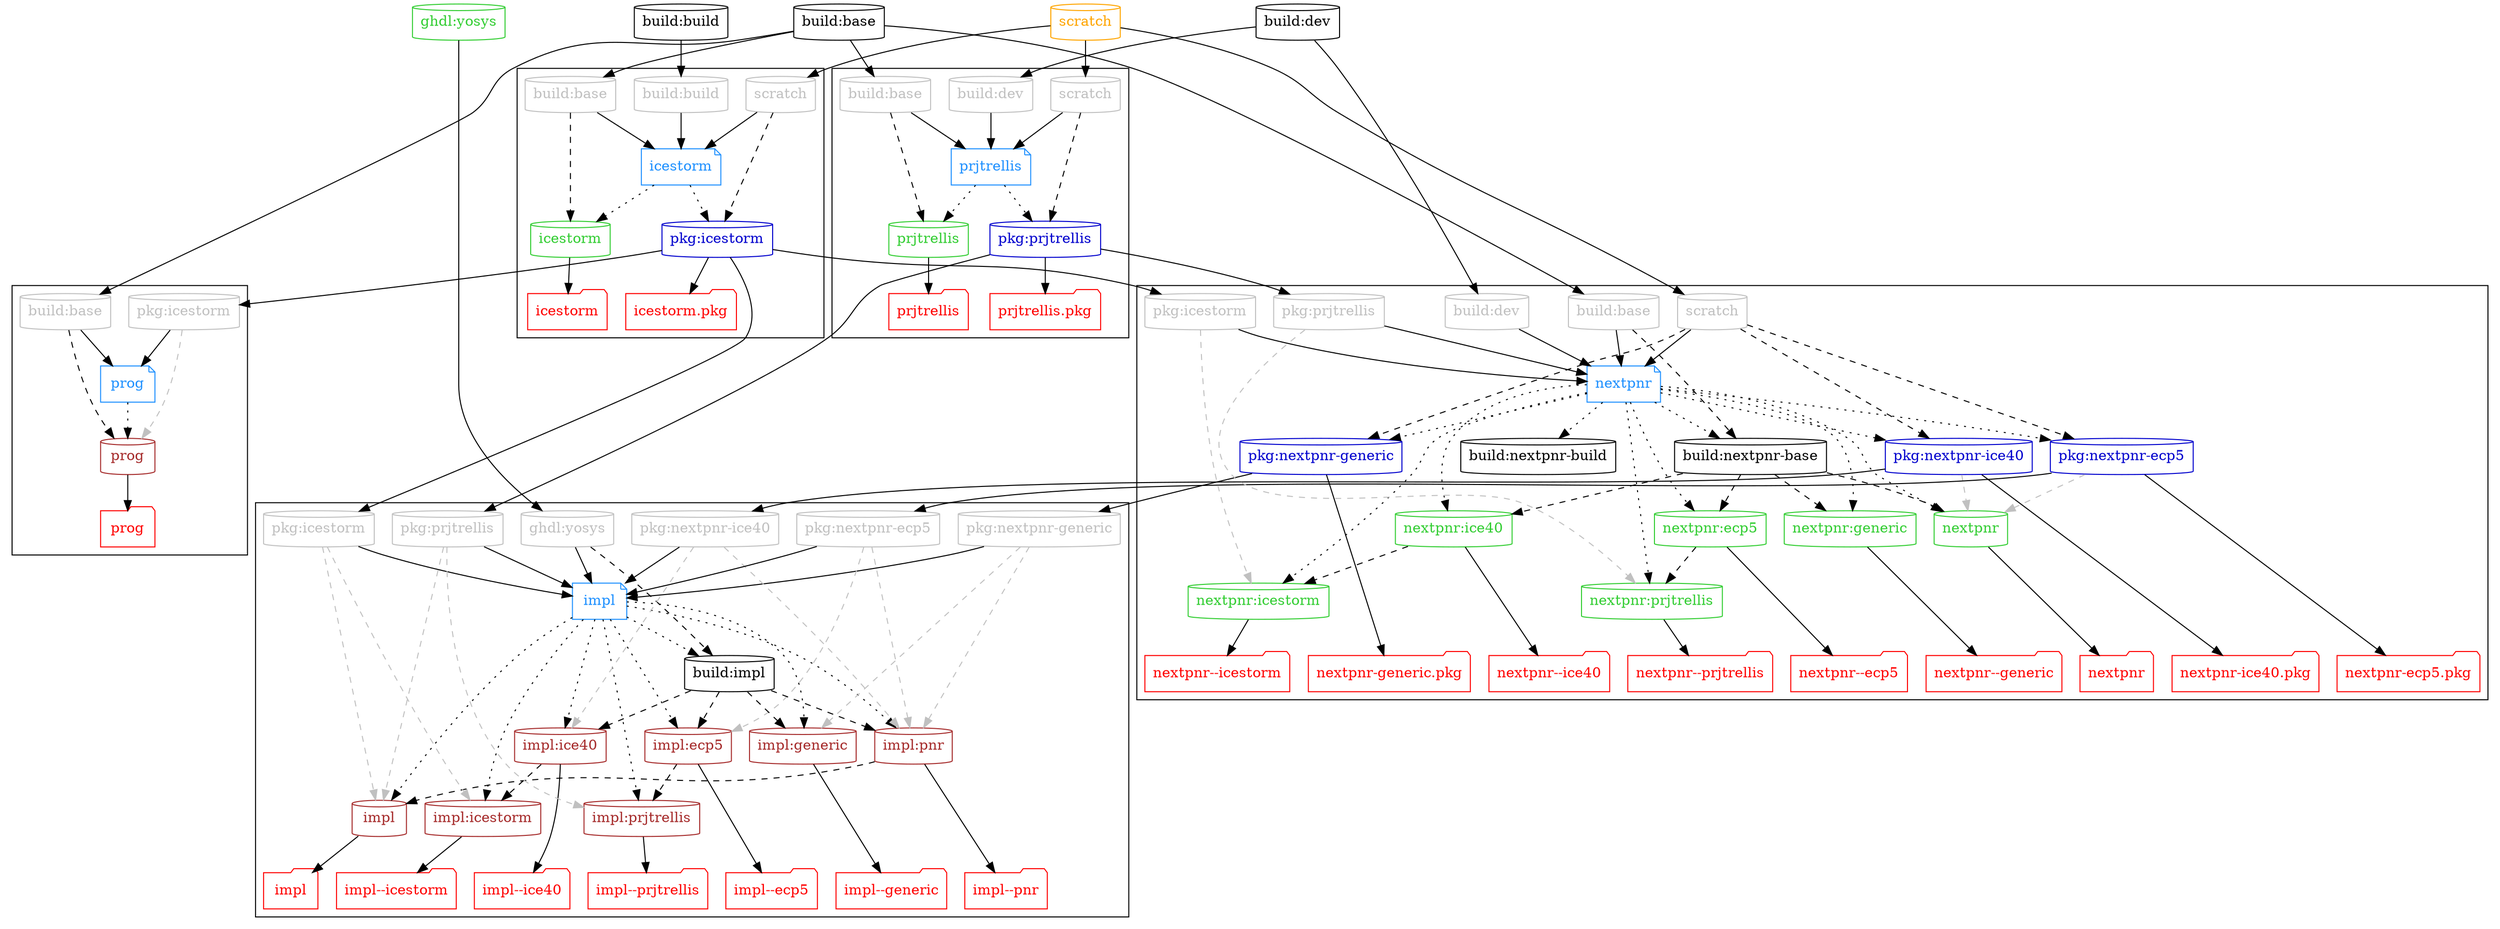 # Authors:
#   Unai Martinez-Corral
#
# Copyright 2019-2021 Unai Martinez-Corral <unai.martinezcorral@ehu.eus>
#
# Licensed under the Apache License, Version 2.0 (the "License");
# you may not use this file except in compliance with the License.
# You may obtain a copy of the License at
#
#     http://www.apache.org/licenses/LICENSE-2.0
#
# Unless required by applicable law or agreed to in writing, software
# distributed under the License is distributed on an "AS IS" BASIS,
# WITHOUT WARRANTIES OR CONDITIONS OF ANY KIND, either express or implied.
# See the License for the specific language governing permissions and
# limitations under the License.
#
# SPDX-License-Identifier: Apache-2.0

digraph G {

  #splines=polyline; #curved
  newrank=true;

  # Dockerfiles

  { node [shape=note, color=dodgerblue, fontcolor=dodgerblue]
    d_icestorm    [label="icestorm"];
    d_impl        [label="impl"];
    d_nextpnr     [label="nextpnr"];
    d_prjtrellis  [label="prjtrellis"];
    d_prog        [label="prog"];
  }

  # Images

  { node [shape=cylinder]
    "build:base"
    "build:build"
    "build:dev"
    { node [color=limegreen, fontcolor=limegreen]
      "ghdl:yosys"
      "icestorm"
      "prjtrellis"
      "nextpnr:ice40"
      "nextpnr:icestorm"
      "nextpnr:ecp5"
      "nextpnr:prjtrellis"
      "nextpnr:generic"
      "nextpnr"
    }
    { node [color=mediumblue, fontcolor=mediumblue]
      "pkg:icestorm"
      "pkg:prjtrellis"
      "pkg:nextpnr-generic"
      "pkg:nextpnr-ice40"
      "pkg:nextpnr-ecp5"
    }
    { node [color=brown, fontcolor=brown]
      "impl:generic"
      "impl:ice40"
      "impl:ecp5"
      "impl:icestorm"
      "impl:prjtrellis"
      "impl:pnr"
      "impl"
      "prog"
    }
  }

  # External images

  { node [shape=cylinder, color=orange, fontcolor=orange]
    "scratch"
  }

  { rank=same
    "build:base"
    "build:build"
    "build:dev"
    "ghdl:yosys"
    "scratch"
  }

  # Workflows

  subgraph cluster_icestorm {
    { rank=same
      node [shape=cylinder, color=grey, fontcolor=grey]
      "p_icestorm_scratch" [label="scratch"]
      "p_icestorm_build:base" [label="build:base"]
      "p_icestorm_build:build" [label="build:build"]
    }

    d_icestorm -> { rank=same
      "pkg:icestorm",
      "icestorm"
    } [style=dotted];

    { rank=same
      node [shape=folder, color=red, fontcolor=red];
      "t_icestorm" [label="icestorm"];
      "t_pkg:icestorm" [label="icestorm.pkg"];
    }

    "icestorm" -> "t_icestorm";
    "pkg:icestorm" -> "t_pkg:icestorm";
  }

  subgraph cluster_impl {
    { rank=same
      node [shape=cylinder, color=grey, fontcolor=grey]
      "p_impl_ghdl:yosys"           [label="ghdl:yosys"]
      "p_impl_pkg:nextpnr-generic"  [label="pkg:nextpnr-generic"]
      "p_impl_pkg:nextpnr-ice40"    [label="pkg:nextpnr-ice40"]
      "p_impl_pkg:nextpnr-ecp5"     [label="pkg:nextpnr-ecp5"]
      "p_impl_pkg:icestorm"         [label="pkg:icestorm"]
      "p_impl_pkg:prjtrellis"       [label="pkg:prjtrellis"]
    }

    { node [shape=cylinder]
      "build:impl"
    }

    d_impl -> {
      "build:impl"
      "impl:generic"
      "impl:ice40"
      "impl:ecp5"
      "impl:icestorm"
      "impl:prjtrellis"
      "impl:pnr"
      "impl"
    } [style=dotted];

    { rank=same
      node [shape=folder, color=red, fontcolor=red];
      "t_impl:generic"    [label="impl--generic"];
      "t_impl:ice40"      [label="impl--ice40"];
      "t_impl:ecp5"       [label="impl--ecp5"];
      "t_impl:icestorm"   [label="impl--icestorm"];
      "t_impl:prjtrellis" [label="impl--prjtrellis"];
      "t_impl:pnr"        [label="impl--pnr"];
      "t_impl"            [label="impl"];
    }

    "impl:generic" -> "t_impl:generic";
    "impl:ice40" -> "t_impl:ice40";
    "impl:ecp5" -> "t_impl:ecp5";
    "impl:icestorm" -> "t_impl:icestorm";
    "impl:prjtrellis" -> "t_impl:prjtrellis";
    "impl:pnr" -> "t_impl:pnr";
    "impl" -> "t_impl";
  }

  subgraph cluster_nextpnr {
    { rank=same
      node [shape=cylinder, color=grey, fontcolor=grey]
      "p_nextpnr_scratch" [label="scratch"]
      "p_nextpnr_build:base" [label="build:base"]
      "p_nextpnr_build:dev" [label="build:dev"]
      "p_nextpnr_icestorm" [label="pkg:icestorm"]
      "p_nextpnr_prjtrellis" [label="pkg:prjtrellis"]
    }

    { node [shape=cylinder]
      "build:nextpnr-base"
      "build:nextpnr-build"
    }

    d_nextpnr -> { rank=same
      "build:nextpnr-base"
      "build:nextpnr-build"
    } [style=dotted];

    d_nextpnr -> { rank=same
      "nextpnr:generic",
      "nextpnr:ice40",
      "nextpnr:ecp5",
      "nextpnr"
    } [style=dotted];

    d_nextpnr -> { rank=same
      "nextpnr:icestorm",
      "nextpnr:prjtrellis"
    } [style=dotted];

    d_nextpnr -> { rank=same
      "pkg:nextpnr-generic",
      "pkg:nextpnr-ice40",
      "pkg:nextpnr-ecp5"
    } [style=dotted];

    { rank=same
      node [shape=folder, color=red, fontcolor=red];
      "t_nextpnr"             [label="nextpnr"];
      "t_nextpnr:generic"     [label="nextpnr--generic"];
      "t_nextpnr:ice40"       [label="nextpnr--ice40"];
      "t_nextpnr:ecp5"        [label="nextpnr--ecp5"];
      "t_nextpnr:icestorm"    [label="nextpnr--icestorm"];
      "t_nextpnr:prjtrellis"  [label="nextpnr--prjtrellis"];
      "t_pkg:nextpnr-generic" [label="nextpnr-generic.pkg"];
      "t_pkg:nextpnr-ice40"   [label="nextpnr-ice40.pkg"];
      "t_pkg:nextpnr-ecp5"    [label="nextpnr-ecp5.pkg"];
    }

    "nextpnr:generic" -> "t_nextpnr:generic";
    "nextpnr:ice40" -> "t_nextpnr:ice40";
    "nextpnr:ecp5" -> "t_nextpnr:ecp5";
    "nextpnr" -> "t_nextpnr";
    "nextpnr:icestorm" -> "t_nextpnr:icestorm";
    "nextpnr:prjtrellis" -> "t_nextpnr:prjtrellis";
    "pkg:nextpnr-generic" -> "t_pkg:nextpnr-generic";
    "pkg:nextpnr-ice40" -> "t_pkg:nextpnr-ice40";
    "pkg:nextpnr-ecp5" -> "t_pkg:nextpnr-ecp5";
  }

  subgraph cluster_prjtrellis {
    { rank=same
      node [shape=cylinder, color=grey, fontcolor=grey]
      "p_prjtrellis_scratch" [label="scratch"]
      "p_prjtrellis_build:base" [label="build:base"]
      "p_prjtrellis_build:dev" [label="build:dev"]
    }

    d_prjtrellis -> { rank=same
      "pkg:prjtrellis",
      "prjtrellis"
    } [style=dotted];

    { rank=same
      node [shape=folder, color=red, fontcolor=red];
      "t_prjtrellis" [label="prjtrellis"];
      "t_pkg:prjtrellis" [label="prjtrellis.pkg"];
    }

    "prjtrellis" -> "t_prjtrellis";
    "pkg:prjtrellis" -> "t_pkg:prjtrellis";
  }

  subgraph cluster_prog {
    { rank=same
      node [shape=cylinder, color=grey, fontcolor=grey]
      "p_prog_icestorm" [label="pkg:icestorm"]
      "p_prog_build:base" [label="build:base"]
    }

    d_prog -> "prog" [style=dotted];

    "t_prog" [shape=folder, color=red, fontcolor=red, label="prog"];

    "prog" -> "t_prog";
  }

  { rank=same
    d_icestorm
    d_prjtrellis
  }

  { rank=same
    d_nextpnr
    d_prog
  }

  # Dockerfile dependencies

  "build:build" -> "p_icestorm_build:build" -> d_icestorm;
  "build:base" -> "p_icestorm_build:base" -> d_icestorm;
  "scratch" -> "p_icestorm_scratch" -> d_icestorm;

  "ghdl:yosys" -> "p_impl_ghdl:yosys" -> d_impl;
  "pkg:nextpnr-generic" -> "p_impl_pkg:nextpnr-generic" -> d_impl;
  "pkg:nextpnr-ice40" -> "p_impl_pkg:nextpnr-ice40" -> d_impl;
  "pkg:nextpnr-ecp5" -> "p_impl_pkg:nextpnr-ecp5" -> d_impl;
  "pkg:icestorm" -> "p_impl_pkg:icestorm" -> d_impl;
  "pkg:prjtrellis" -> "p_impl_pkg:prjtrellis" -> d_impl;

  "scratch" -> "p_nextpnr_scratch" -> d_nextpnr;
  "build:dev" -> "p_nextpnr_build:dev" -> d_nextpnr;
  "build:base" -> "p_nextpnr_build:base" -> d_nextpnr;
  "pkg:icestorm" -> "p_nextpnr_icestorm" -> d_nextpnr;
  "pkg:prjtrellis" -> "p_nextpnr_prjtrellis" -> d_nextpnr;

  "build:dev" -> "p_prjtrellis_build:dev" -> d_prjtrellis;

  "build:base" -> "p_prjtrellis_build:base" -> d_prjtrellis;
  "scratch" -> "p_prjtrellis_scratch" -> d_prjtrellis;

  "build:base" -> "p_prog_build:base" -> d_prog;
  "pkg:icestorm" -> "p_prog_icestorm" -> d_prog;

  # Image dependencies

  { edge [style=dashed]
    "p_prog_build:base" -> "prog";

    "p_nextpnr_build:base" -> "build:nextpnr-base" -> {
      "nextpnr",
      "nextpnr:generic",
      "nextpnr:ice40",
      "nextpnr:ecp5"
    };

    "p_nextpnr_scratch" -> {
      "pkg:nextpnr-generic",
      "pkg:nextpnr-ice40",
      "pkg:nextpnr-ecp5"
    };

    "nextpnr:ice40" -> "nextpnr:icestorm";
    "nextpnr:ecp5" -> "nextpnr:prjtrellis";

    "p_icestorm_build:base" -> "icestorm";
    "p_icestorm_scratch" -> "pkg:icestorm";

    "p_impl_ghdl:yosys" -> "build:impl" -> {
      "impl:generic"
      "impl:ice40"
      "impl:ecp5"
      "impl:pnr"
    };

    "impl:ice40" -> "impl:icestorm";
    "impl:ecp5" -> "impl:prjtrellis";
    "impl:pnr" -> "impl";

    "p_prjtrellis_scratch" -> "pkg:prjtrellis";
    "p_prjtrellis_build:base" -> "prjtrellis";
  }

  { edge [style=dashed, color=grey]
    "p_prog_icestorm" -> "prog";

    "pkg:nextpnr-ice40" -> "nextpnr";
    "pkg:nextpnr-ecp5" -> "nextpnr";
    "p_nextpnr_icestorm" -> "nextpnr:icestorm";
    "p_nextpnr_prjtrellis" -> "nextpnr:prjtrellis";

    "p_impl_pkg:icestorm" -> { "impl:icestorm", "impl" };
    "p_impl_pkg:prjtrellis" -> { "impl:prjtrellis", "impl" };
    "p_impl_pkg:nextpnr-generic" -> { "impl:generic", "impl:pnr" };
    "p_impl_pkg:nextpnr-ice40" -> { "impl:ice40", "impl:pnr" };
    "p_impl_pkg:nextpnr-ecp5" -> { "impl:ecp5", "impl:pnr" };

  }

}
